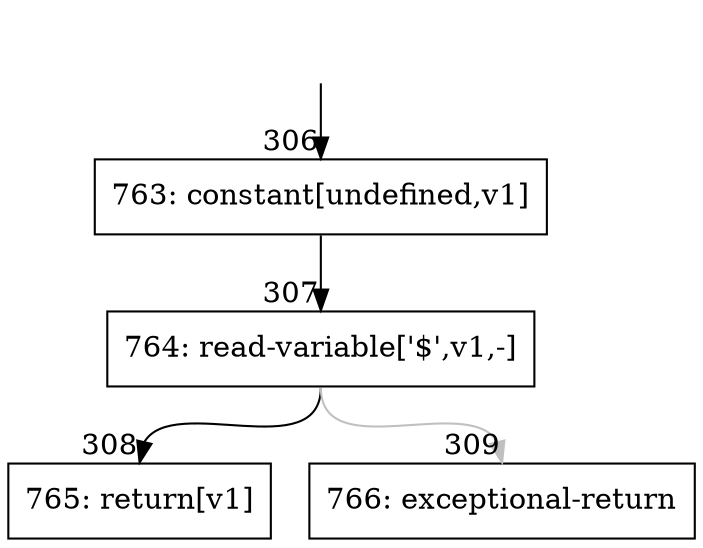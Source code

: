 digraph {
rankdir="TD"
BB_entry24[shape=none,label=""];
BB_entry24 -> BB306 [tailport=s, headport=n, headlabel="    306"]
BB306 [shape=record label="{763: constant[undefined,v1]}" ] 
BB306 -> BB307 [tailport=s, headport=n, headlabel="      307"]
BB307 [shape=record label="{764: read-variable['$',v1,-]}" ] 
BB307 -> BB308 [tailport=s, headport=n, headlabel="      308"]
BB307 -> BB309 [tailport=s, headport=n, color=gray, headlabel="      309"]
BB308 [shape=record label="{765: return[v1]}" ] 
BB309 [shape=record label="{766: exceptional-return}" ] 
//#$~ 534
}
